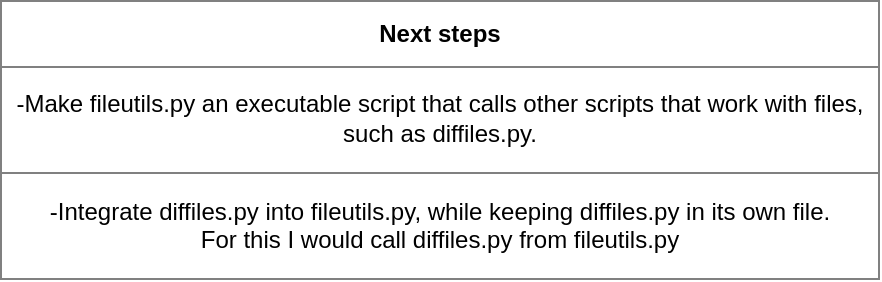 <mxfile>
    <diagram id="wJ1MSoHsr8NN1MNsFsNg" name="Page-1">
        <mxGraphModel dx="862" dy="465" grid="1" gridSize="10" guides="1" tooltips="1" connect="1" arrows="1" fold="1" page="1" pageScale="1" pageWidth="850" pageHeight="1100" math="0" shadow="0">
            <root>
                <mxCell id="0"/>
                <mxCell id="1" parent="0"/>
                <mxCell id="3" value="&lt;table border=&quot;1&quot; width=&quot;100%&quot; cellpadding=&quot;4&quot; style=&quot;width: 100% ; height: 100% ; border-collapse: collapse&quot;&gt;&lt;tbody&gt;&lt;tr&gt;&lt;th align=&quot;center&quot;&gt;&lt;b&gt;Next steps&lt;/b&gt;&lt;/th&gt;&lt;/tr&gt;&lt;tr&gt;&lt;td align=&quot;center&quot;&gt;-Make fileutils.py an executable script that calls other scripts that work with files,&lt;br&gt;such as diffiles.py.&lt;br&gt;&lt;/td&gt;&lt;/tr&gt;&lt;tr&gt;&lt;td align=&quot;center&quot;&gt;-Integrate diffiles.py into fileutils.py, while keeping diffiles.py in its own file.&lt;br&gt;For this I would call diffiles.py from fileutils.py&lt;/td&gt;&lt;/tr&gt;&lt;/tbody&gt;&lt;/table&gt;" style="text;html=1;strokeColor=none;fillColor=none;overflow=fill;" vertex="1" parent="1">
                    <mxGeometry x="30" y="50" width="440" height="140" as="geometry"/>
                </mxCell>
            </root>
        </mxGraphModel>
    </diagram>
</mxfile>